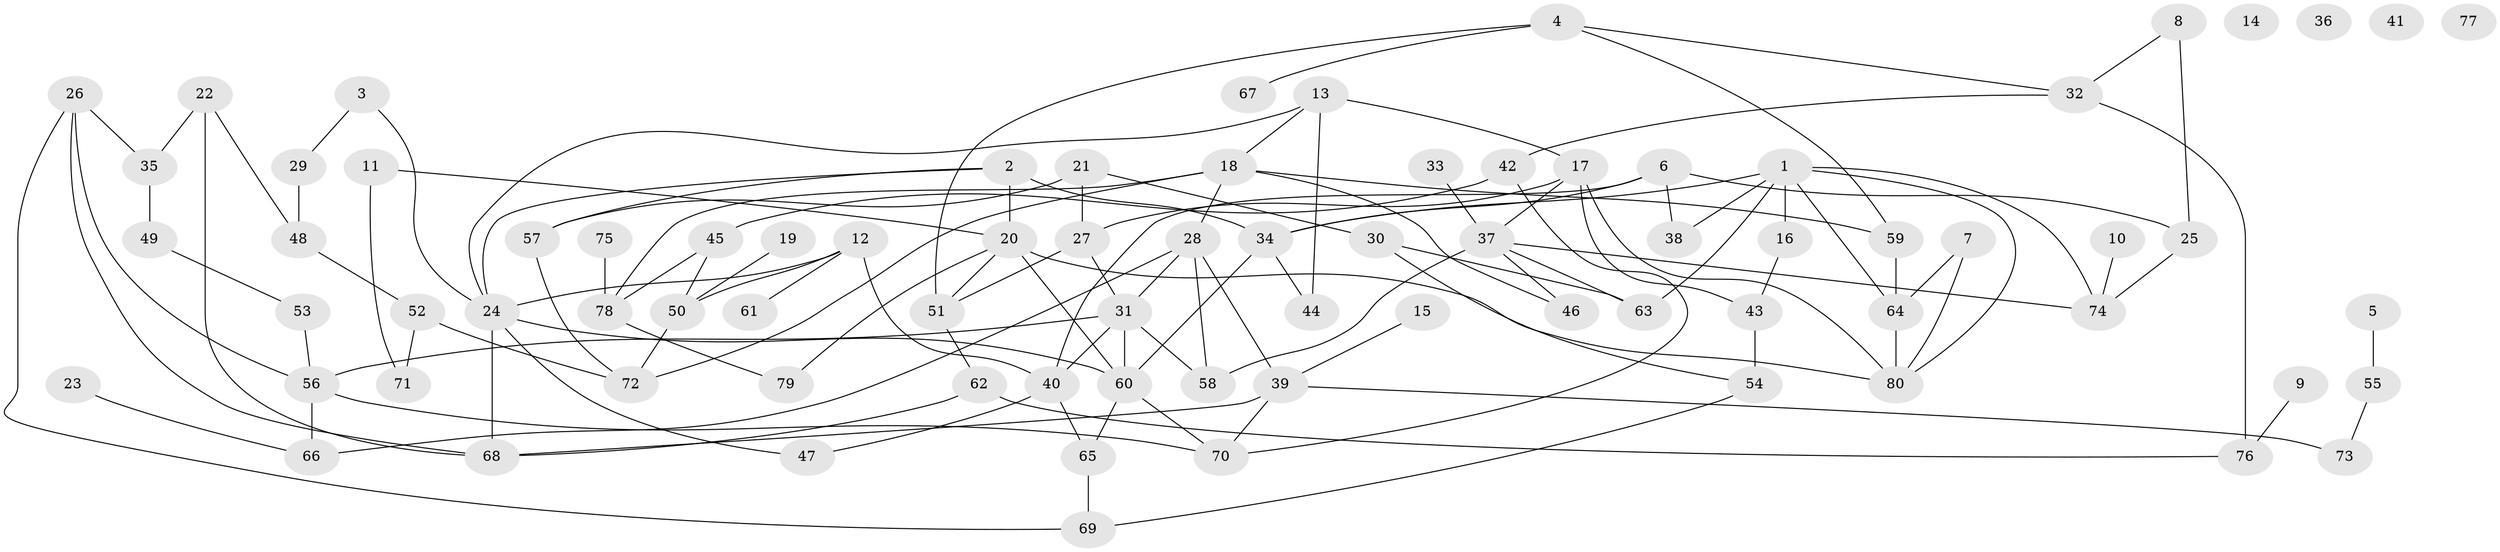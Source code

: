 // Generated by graph-tools (version 1.1) at 2025/25/03/09/25 03:25:14]
// undirected, 80 vertices, 123 edges
graph export_dot {
graph [start="1"]
  node [color=gray90,style=filled];
  1;
  2;
  3;
  4;
  5;
  6;
  7;
  8;
  9;
  10;
  11;
  12;
  13;
  14;
  15;
  16;
  17;
  18;
  19;
  20;
  21;
  22;
  23;
  24;
  25;
  26;
  27;
  28;
  29;
  30;
  31;
  32;
  33;
  34;
  35;
  36;
  37;
  38;
  39;
  40;
  41;
  42;
  43;
  44;
  45;
  46;
  47;
  48;
  49;
  50;
  51;
  52;
  53;
  54;
  55;
  56;
  57;
  58;
  59;
  60;
  61;
  62;
  63;
  64;
  65;
  66;
  67;
  68;
  69;
  70;
  71;
  72;
  73;
  74;
  75;
  76;
  77;
  78;
  79;
  80;
  1 -- 16;
  1 -- 34;
  1 -- 38;
  1 -- 63;
  1 -- 64;
  1 -- 74;
  1 -- 80;
  2 -- 20;
  2 -- 24;
  2 -- 34;
  2 -- 57;
  3 -- 24;
  3 -- 29;
  4 -- 32;
  4 -- 51;
  4 -- 59;
  4 -- 67;
  5 -- 55;
  6 -- 25;
  6 -- 34;
  6 -- 38;
  6 -- 40;
  7 -- 64;
  7 -- 80;
  8 -- 25;
  8 -- 32;
  9 -- 76;
  10 -- 74;
  11 -- 20;
  11 -- 71;
  12 -- 24;
  12 -- 40;
  12 -- 50;
  12 -- 61;
  13 -- 17;
  13 -- 18;
  13 -- 24;
  13 -- 44;
  15 -- 39;
  16 -- 43;
  17 -- 27;
  17 -- 37;
  17 -- 43;
  17 -- 80;
  18 -- 28;
  18 -- 46;
  18 -- 59;
  18 -- 72;
  18 -- 78;
  19 -- 50;
  20 -- 51;
  20 -- 60;
  20 -- 79;
  20 -- 80;
  21 -- 27;
  21 -- 30;
  21 -- 57;
  22 -- 35;
  22 -- 48;
  22 -- 68;
  23 -- 66;
  24 -- 47;
  24 -- 60;
  24 -- 68;
  25 -- 74;
  26 -- 35;
  26 -- 56;
  26 -- 68;
  26 -- 69;
  27 -- 31;
  27 -- 51;
  28 -- 31;
  28 -- 39;
  28 -- 58;
  28 -- 66;
  29 -- 48;
  30 -- 54;
  30 -- 63;
  31 -- 40;
  31 -- 56;
  31 -- 58;
  31 -- 60;
  32 -- 42;
  32 -- 76;
  33 -- 37;
  34 -- 44;
  34 -- 60;
  35 -- 49;
  37 -- 46;
  37 -- 58;
  37 -- 63;
  37 -- 74;
  39 -- 68;
  39 -- 70;
  39 -- 73;
  40 -- 47;
  40 -- 65;
  42 -- 45;
  42 -- 70;
  43 -- 54;
  45 -- 50;
  45 -- 78;
  48 -- 52;
  49 -- 53;
  50 -- 72;
  51 -- 62;
  52 -- 71;
  52 -- 72;
  53 -- 56;
  54 -- 69;
  55 -- 73;
  56 -- 66;
  56 -- 70;
  57 -- 72;
  59 -- 64;
  60 -- 65;
  60 -- 70;
  62 -- 68;
  62 -- 76;
  64 -- 80;
  65 -- 69;
  75 -- 78;
  78 -- 79;
}
